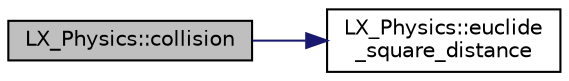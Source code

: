 digraph "LX_Physics::collision"
{
  edge [fontname="Helvetica",fontsize="10",labelfontname="Helvetica",labelfontsize="10"];
  node [fontname="Helvetica",fontsize="10",shape=record];
  rankdir="LR";
  Node1 [label="LX_Physics::collision",height=0.2,width=0.4,color="black", fillcolor="grey75", style="filled" fontcolor="black"];
  Node1 -> Node2 [color="midnightblue",fontsize="10",style="solid",fontname="Helvetica"];
  Node2 [label="LX_Physics::euclide\l_square_distance",height=0.2,width=0.4,color="black", fillcolor="white", style="filled",URL="$namespace_l_x___physics.html#a1b0d62cbea45a7672a14e514d04c1635"];
}

